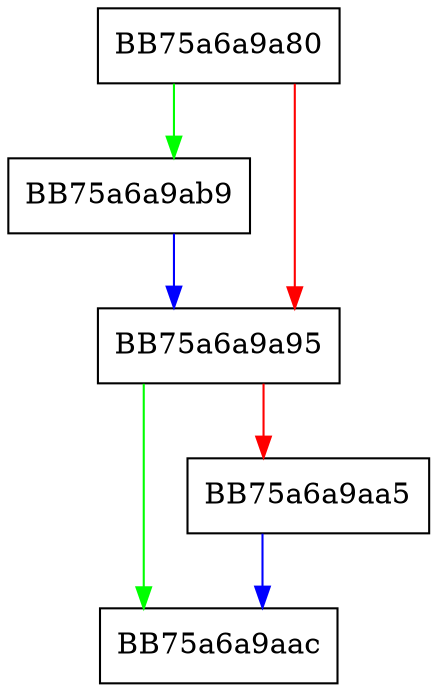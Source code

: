 digraph GetValueMap {
  node [shape="box"];
  graph [splines=ortho];
  BB75a6a9a80 -> BB75a6a9ab9 [color="green"];
  BB75a6a9a80 -> BB75a6a9a95 [color="red"];
  BB75a6a9a95 -> BB75a6a9aac [color="green"];
  BB75a6a9a95 -> BB75a6a9aa5 [color="red"];
  BB75a6a9aa5 -> BB75a6a9aac [color="blue"];
  BB75a6a9ab9 -> BB75a6a9a95 [color="blue"];
}